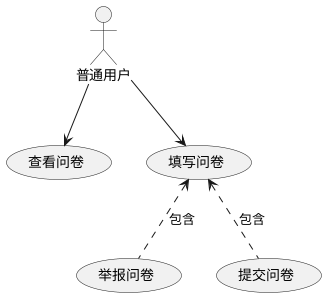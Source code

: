/** 标题注释区
@startuml
'配置区

' 顶部
'header 食途科技
'title 登录/注册
'主体区

普通用户 --> (查看问卷)
普通用户 --> (填写问卷)
(填写问卷) <.. (举报问卷) : 包含
(填写问卷) <.. (提交问卷) : 包含


'尾部
'caption
'说明:
'登录/注册用例
'
'end caption


'样式区
<style>

caption{
FontColor Black
}
header{
FontColor Black
FontSize 18
}
</style>

@enduml

@startuml
help themes
@enduml
